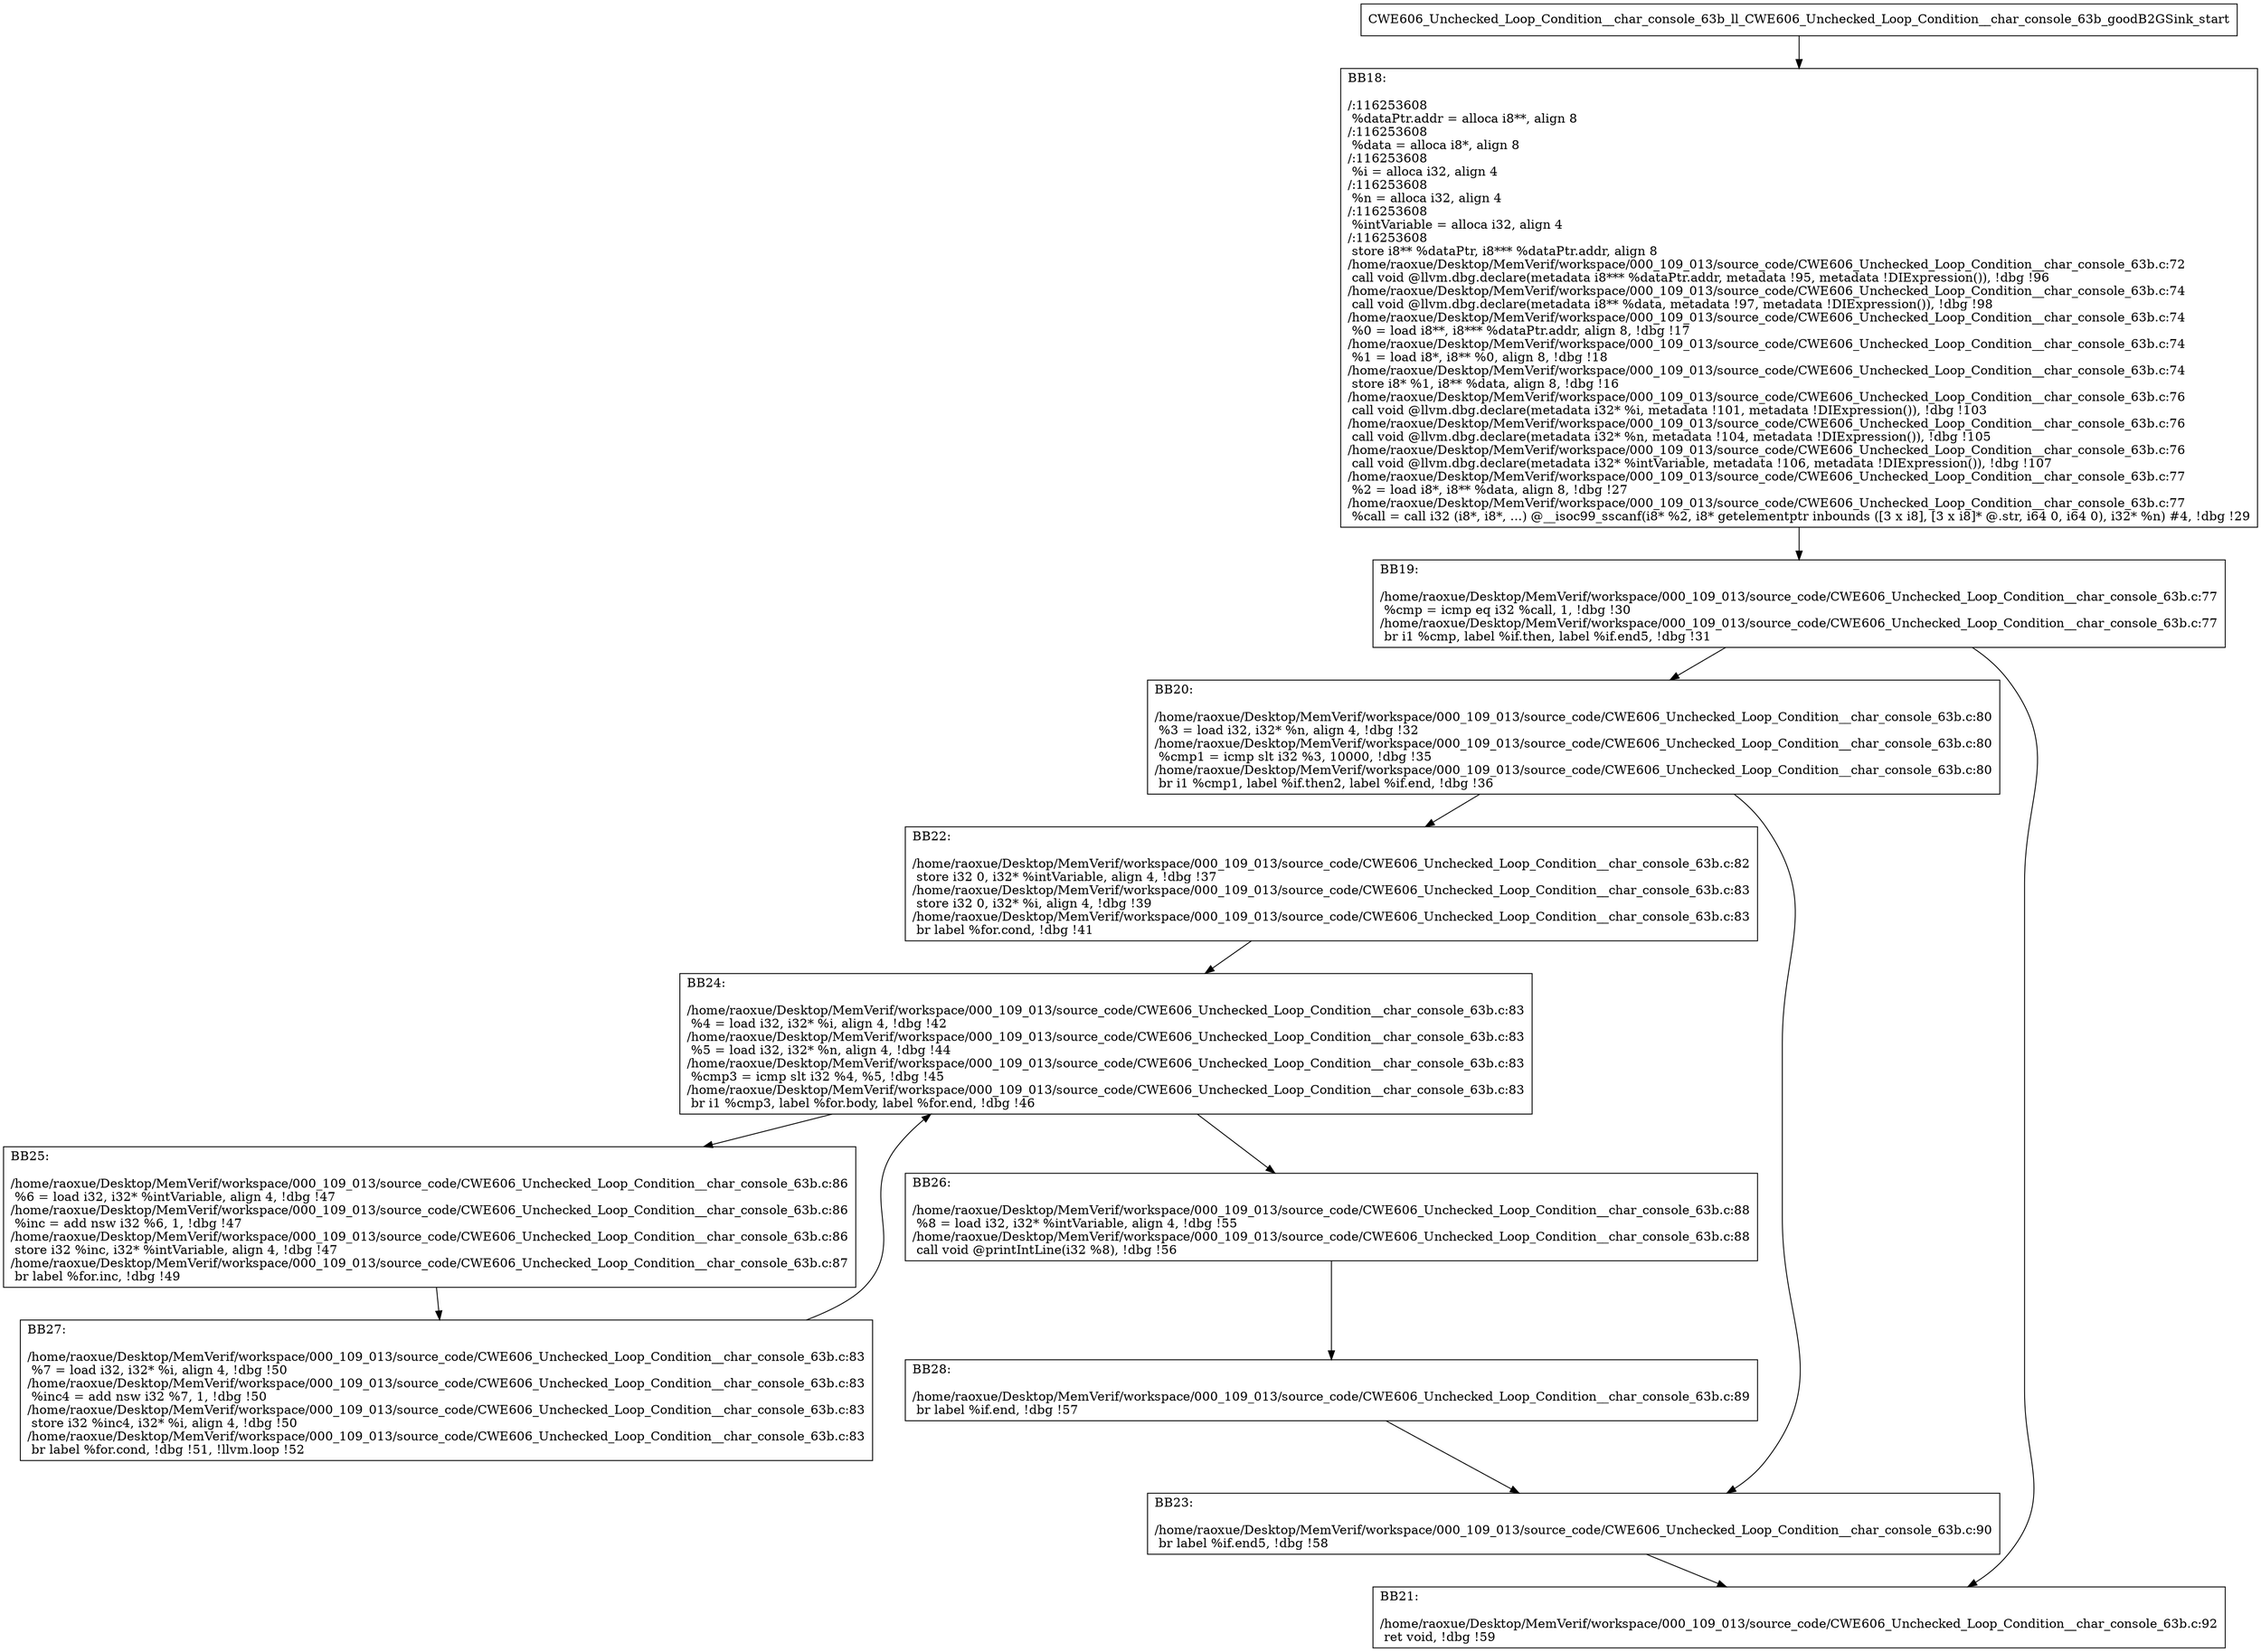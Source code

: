 digraph "CFG for'CWE606_Unchecked_Loop_Condition__char_console_63b_ll_CWE606_Unchecked_Loop_Condition__char_console_63b_goodB2GSink' function" {
	BBCWE606_Unchecked_Loop_Condition__char_console_63b_ll_CWE606_Unchecked_Loop_Condition__char_console_63b_goodB2GSink_start[shape=record,label="{CWE606_Unchecked_Loop_Condition__char_console_63b_ll_CWE606_Unchecked_Loop_Condition__char_console_63b_goodB2GSink_start}"];
	BBCWE606_Unchecked_Loop_Condition__char_console_63b_ll_CWE606_Unchecked_Loop_Condition__char_console_63b_goodB2GSink_start-> CWE606_Unchecked_Loop_Condition__char_console_63b_ll_CWE606_Unchecked_Loop_Condition__char_console_63b_goodB2GSinkBB18;
	CWE606_Unchecked_Loop_Condition__char_console_63b_ll_CWE606_Unchecked_Loop_Condition__char_console_63b_goodB2GSinkBB18 [shape=record, label="{BB18:\l\l/:116253608\l
  %dataPtr.addr = alloca i8**, align 8\l
/:116253608\l
  %data = alloca i8*, align 8\l
/:116253608\l
  %i = alloca i32, align 4\l
/:116253608\l
  %n = alloca i32, align 4\l
/:116253608\l
  %intVariable = alloca i32, align 4\l
/:116253608\l
  store i8** %dataPtr, i8*** %dataPtr.addr, align 8\l
/home/raoxue/Desktop/MemVerif/workspace/000_109_013/source_code/CWE606_Unchecked_Loop_Condition__char_console_63b.c:72\l
  call void @llvm.dbg.declare(metadata i8*** %dataPtr.addr, metadata !95, metadata !DIExpression()), !dbg !96\l
/home/raoxue/Desktop/MemVerif/workspace/000_109_013/source_code/CWE606_Unchecked_Loop_Condition__char_console_63b.c:74\l
  call void @llvm.dbg.declare(metadata i8** %data, metadata !97, metadata !DIExpression()), !dbg !98\l
/home/raoxue/Desktop/MemVerif/workspace/000_109_013/source_code/CWE606_Unchecked_Loop_Condition__char_console_63b.c:74\l
  %0 = load i8**, i8*** %dataPtr.addr, align 8, !dbg !17\l
/home/raoxue/Desktop/MemVerif/workspace/000_109_013/source_code/CWE606_Unchecked_Loop_Condition__char_console_63b.c:74\l
  %1 = load i8*, i8** %0, align 8, !dbg !18\l
/home/raoxue/Desktop/MemVerif/workspace/000_109_013/source_code/CWE606_Unchecked_Loop_Condition__char_console_63b.c:74\l
  store i8* %1, i8** %data, align 8, !dbg !16\l
/home/raoxue/Desktop/MemVerif/workspace/000_109_013/source_code/CWE606_Unchecked_Loop_Condition__char_console_63b.c:76\l
  call void @llvm.dbg.declare(metadata i32* %i, metadata !101, metadata !DIExpression()), !dbg !103\l
/home/raoxue/Desktop/MemVerif/workspace/000_109_013/source_code/CWE606_Unchecked_Loop_Condition__char_console_63b.c:76\l
  call void @llvm.dbg.declare(metadata i32* %n, metadata !104, metadata !DIExpression()), !dbg !105\l
/home/raoxue/Desktop/MemVerif/workspace/000_109_013/source_code/CWE606_Unchecked_Loop_Condition__char_console_63b.c:76\l
  call void @llvm.dbg.declare(metadata i32* %intVariable, metadata !106, metadata !DIExpression()), !dbg !107\l
/home/raoxue/Desktop/MemVerif/workspace/000_109_013/source_code/CWE606_Unchecked_Loop_Condition__char_console_63b.c:77\l
  %2 = load i8*, i8** %data, align 8, !dbg !27\l
/home/raoxue/Desktop/MemVerif/workspace/000_109_013/source_code/CWE606_Unchecked_Loop_Condition__char_console_63b.c:77\l
  %call = call i32 (i8*, i8*, ...) @__isoc99_sscanf(i8* %2, i8* getelementptr inbounds ([3 x i8], [3 x i8]* @.str, i64 0, i64 0), i32* %n) #4, !dbg !29\l
}"];
	CWE606_Unchecked_Loop_Condition__char_console_63b_ll_CWE606_Unchecked_Loop_Condition__char_console_63b_goodB2GSinkBB18-> CWE606_Unchecked_Loop_Condition__char_console_63b_ll_CWE606_Unchecked_Loop_Condition__char_console_63b_goodB2GSinkBB19;
	CWE606_Unchecked_Loop_Condition__char_console_63b_ll_CWE606_Unchecked_Loop_Condition__char_console_63b_goodB2GSinkBB19 [shape=record, label="{BB19:\l\l/home/raoxue/Desktop/MemVerif/workspace/000_109_013/source_code/CWE606_Unchecked_Loop_Condition__char_console_63b.c:77\l
  %cmp = icmp eq i32 %call, 1, !dbg !30\l
/home/raoxue/Desktop/MemVerif/workspace/000_109_013/source_code/CWE606_Unchecked_Loop_Condition__char_console_63b.c:77\l
  br i1 %cmp, label %if.then, label %if.end5, !dbg !31\l
}"];
	CWE606_Unchecked_Loop_Condition__char_console_63b_ll_CWE606_Unchecked_Loop_Condition__char_console_63b_goodB2GSinkBB19-> CWE606_Unchecked_Loop_Condition__char_console_63b_ll_CWE606_Unchecked_Loop_Condition__char_console_63b_goodB2GSinkBB20;
	CWE606_Unchecked_Loop_Condition__char_console_63b_ll_CWE606_Unchecked_Loop_Condition__char_console_63b_goodB2GSinkBB19-> CWE606_Unchecked_Loop_Condition__char_console_63b_ll_CWE606_Unchecked_Loop_Condition__char_console_63b_goodB2GSinkBB21;
	CWE606_Unchecked_Loop_Condition__char_console_63b_ll_CWE606_Unchecked_Loop_Condition__char_console_63b_goodB2GSinkBB20 [shape=record, label="{BB20:\l\l/home/raoxue/Desktop/MemVerif/workspace/000_109_013/source_code/CWE606_Unchecked_Loop_Condition__char_console_63b.c:80\l
  %3 = load i32, i32* %n, align 4, !dbg !32\l
/home/raoxue/Desktop/MemVerif/workspace/000_109_013/source_code/CWE606_Unchecked_Loop_Condition__char_console_63b.c:80\l
  %cmp1 = icmp slt i32 %3, 10000, !dbg !35\l
/home/raoxue/Desktop/MemVerif/workspace/000_109_013/source_code/CWE606_Unchecked_Loop_Condition__char_console_63b.c:80\l
  br i1 %cmp1, label %if.then2, label %if.end, !dbg !36\l
}"];
	CWE606_Unchecked_Loop_Condition__char_console_63b_ll_CWE606_Unchecked_Loop_Condition__char_console_63b_goodB2GSinkBB20-> CWE606_Unchecked_Loop_Condition__char_console_63b_ll_CWE606_Unchecked_Loop_Condition__char_console_63b_goodB2GSinkBB22;
	CWE606_Unchecked_Loop_Condition__char_console_63b_ll_CWE606_Unchecked_Loop_Condition__char_console_63b_goodB2GSinkBB20-> CWE606_Unchecked_Loop_Condition__char_console_63b_ll_CWE606_Unchecked_Loop_Condition__char_console_63b_goodB2GSinkBB23;
	CWE606_Unchecked_Loop_Condition__char_console_63b_ll_CWE606_Unchecked_Loop_Condition__char_console_63b_goodB2GSinkBB22 [shape=record, label="{BB22:\l\l/home/raoxue/Desktop/MemVerif/workspace/000_109_013/source_code/CWE606_Unchecked_Loop_Condition__char_console_63b.c:82\l
  store i32 0, i32* %intVariable, align 4, !dbg !37\l
/home/raoxue/Desktop/MemVerif/workspace/000_109_013/source_code/CWE606_Unchecked_Loop_Condition__char_console_63b.c:83\l
  store i32 0, i32* %i, align 4, !dbg !39\l
/home/raoxue/Desktop/MemVerif/workspace/000_109_013/source_code/CWE606_Unchecked_Loop_Condition__char_console_63b.c:83\l
  br label %for.cond, !dbg !41\l
}"];
	CWE606_Unchecked_Loop_Condition__char_console_63b_ll_CWE606_Unchecked_Loop_Condition__char_console_63b_goodB2GSinkBB22-> CWE606_Unchecked_Loop_Condition__char_console_63b_ll_CWE606_Unchecked_Loop_Condition__char_console_63b_goodB2GSinkBB24;
	CWE606_Unchecked_Loop_Condition__char_console_63b_ll_CWE606_Unchecked_Loop_Condition__char_console_63b_goodB2GSinkBB24 [shape=record, label="{BB24:\l\l/home/raoxue/Desktop/MemVerif/workspace/000_109_013/source_code/CWE606_Unchecked_Loop_Condition__char_console_63b.c:83\l
  %4 = load i32, i32* %i, align 4, !dbg !42\l
/home/raoxue/Desktop/MemVerif/workspace/000_109_013/source_code/CWE606_Unchecked_Loop_Condition__char_console_63b.c:83\l
  %5 = load i32, i32* %n, align 4, !dbg !44\l
/home/raoxue/Desktop/MemVerif/workspace/000_109_013/source_code/CWE606_Unchecked_Loop_Condition__char_console_63b.c:83\l
  %cmp3 = icmp slt i32 %4, %5, !dbg !45\l
/home/raoxue/Desktop/MemVerif/workspace/000_109_013/source_code/CWE606_Unchecked_Loop_Condition__char_console_63b.c:83\l
  br i1 %cmp3, label %for.body, label %for.end, !dbg !46\l
}"];
	CWE606_Unchecked_Loop_Condition__char_console_63b_ll_CWE606_Unchecked_Loop_Condition__char_console_63b_goodB2GSinkBB24-> CWE606_Unchecked_Loop_Condition__char_console_63b_ll_CWE606_Unchecked_Loop_Condition__char_console_63b_goodB2GSinkBB25;
	CWE606_Unchecked_Loop_Condition__char_console_63b_ll_CWE606_Unchecked_Loop_Condition__char_console_63b_goodB2GSinkBB24-> CWE606_Unchecked_Loop_Condition__char_console_63b_ll_CWE606_Unchecked_Loop_Condition__char_console_63b_goodB2GSinkBB26;
	CWE606_Unchecked_Loop_Condition__char_console_63b_ll_CWE606_Unchecked_Loop_Condition__char_console_63b_goodB2GSinkBB25 [shape=record, label="{BB25:\l\l/home/raoxue/Desktop/MemVerif/workspace/000_109_013/source_code/CWE606_Unchecked_Loop_Condition__char_console_63b.c:86\l
  %6 = load i32, i32* %intVariable, align 4, !dbg !47\l
/home/raoxue/Desktop/MemVerif/workspace/000_109_013/source_code/CWE606_Unchecked_Loop_Condition__char_console_63b.c:86\l
  %inc = add nsw i32 %6, 1, !dbg !47\l
/home/raoxue/Desktop/MemVerif/workspace/000_109_013/source_code/CWE606_Unchecked_Loop_Condition__char_console_63b.c:86\l
  store i32 %inc, i32* %intVariable, align 4, !dbg !47\l
/home/raoxue/Desktop/MemVerif/workspace/000_109_013/source_code/CWE606_Unchecked_Loop_Condition__char_console_63b.c:87\l
  br label %for.inc, !dbg !49\l
}"];
	CWE606_Unchecked_Loop_Condition__char_console_63b_ll_CWE606_Unchecked_Loop_Condition__char_console_63b_goodB2GSinkBB25-> CWE606_Unchecked_Loop_Condition__char_console_63b_ll_CWE606_Unchecked_Loop_Condition__char_console_63b_goodB2GSinkBB27;
	CWE606_Unchecked_Loop_Condition__char_console_63b_ll_CWE606_Unchecked_Loop_Condition__char_console_63b_goodB2GSinkBB27 [shape=record, label="{BB27:\l\l/home/raoxue/Desktop/MemVerif/workspace/000_109_013/source_code/CWE606_Unchecked_Loop_Condition__char_console_63b.c:83\l
  %7 = load i32, i32* %i, align 4, !dbg !50\l
/home/raoxue/Desktop/MemVerif/workspace/000_109_013/source_code/CWE606_Unchecked_Loop_Condition__char_console_63b.c:83\l
  %inc4 = add nsw i32 %7, 1, !dbg !50\l
/home/raoxue/Desktop/MemVerif/workspace/000_109_013/source_code/CWE606_Unchecked_Loop_Condition__char_console_63b.c:83\l
  store i32 %inc4, i32* %i, align 4, !dbg !50\l
/home/raoxue/Desktop/MemVerif/workspace/000_109_013/source_code/CWE606_Unchecked_Loop_Condition__char_console_63b.c:83\l
  br label %for.cond, !dbg !51, !llvm.loop !52\l
}"];
	CWE606_Unchecked_Loop_Condition__char_console_63b_ll_CWE606_Unchecked_Loop_Condition__char_console_63b_goodB2GSinkBB27-> CWE606_Unchecked_Loop_Condition__char_console_63b_ll_CWE606_Unchecked_Loop_Condition__char_console_63b_goodB2GSinkBB24;
	CWE606_Unchecked_Loop_Condition__char_console_63b_ll_CWE606_Unchecked_Loop_Condition__char_console_63b_goodB2GSinkBB26 [shape=record, label="{BB26:\l\l/home/raoxue/Desktop/MemVerif/workspace/000_109_013/source_code/CWE606_Unchecked_Loop_Condition__char_console_63b.c:88\l
  %8 = load i32, i32* %intVariable, align 4, !dbg !55\l
/home/raoxue/Desktop/MemVerif/workspace/000_109_013/source_code/CWE606_Unchecked_Loop_Condition__char_console_63b.c:88\l
  call void @printIntLine(i32 %8), !dbg !56\l
}"];
	CWE606_Unchecked_Loop_Condition__char_console_63b_ll_CWE606_Unchecked_Loop_Condition__char_console_63b_goodB2GSinkBB26-> CWE606_Unchecked_Loop_Condition__char_console_63b_ll_CWE606_Unchecked_Loop_Condition__char_console_63b_goodB2GSinkBB28;
	CWE606_Unchecked_Loop_Condition__char_console_63b_ll_CWE606_Unchecked_Loop_Condition__char_console_63b_goodB2GSinkBB28 [shape=record, label="{BB28:\l\l/home/raoxue/Desktop/MemVerif/workspace/000_109_013/source_code/CWE606_Unchecked_Loop_Condition__char_console_63b.c:89\l
  br label %if.end, !dbg !57\l
}"];
	CWE606_Unchecked_Loop_Condition__char_console_63b_ll_CWE606_Unchecked_Loop_Condition__char_console_63b_goodB2GSinkBB28-> CWE606_Unchecked_Loop_Condition__char_console_63b_ll_CWE606_Unchecked_Loop_Condition__char_console_63b_goodB2GSinkBB23;
	CWE606_Unchecked_Loop_Condition__char_console_63b_ll_CWE606_Unchecked_Loop_Condition__char_console_63b_goodB2GSinkBB23 [shape=record, label="{BB23:\l\l/home/raoxue/Desktop/MemVerif/workspace/000_109_013/source_code/CWE606_Unchecked_Loop_Condition__char_console_63b.c:90\l
  br label %if.end5, !dbg !58\l
}"];
	CWE606_Unchecked_Loop_Condition__char_console_63b_ll_CWE606_Unchecked_Loop_Condition__char_console_63b_goodB2GSinkBB23-> CWE606_Unchecked_Loop_Condition__char_console_63b_ll_CWE606_Unchecked_Loop_Condition__char_console_63b_goodB2GSinkBB21;
	CWE606_Unchecked_Loop_Condition__char_console_63b_ll_CWE606_Unchecked_Loop_Condition__char_console_63b_goodB2GSinkBB21 [shape=record, label="{BB21:\l\l/home/raoxue/Desktop/MemVerif/workspace/000_109_013/source_code/CWE606_Unchecked_Loop_Condition__char_console_63b.c:92\l
  ret void, !dbg !59\l
}"];
}
